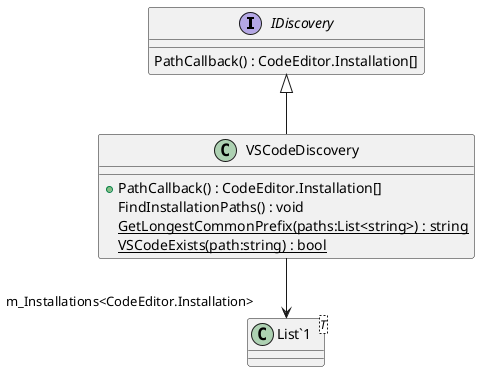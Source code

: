 @startuml
interface IDiscovery {
    PathCallback() : CodeEditor.Installation[]
}
class VSCodeDiscovery {
    + PathCallback() : CodeEditor.Installation[]
    FindInstallationPaths() : void
    {static} GetLongestCommonPrefix(paths:List<string>) : string
    {static} VSCodeExists(path:string) : bool
}
class "List`1"<T> {
}
IDiscovery <|-- VSCodeDiscovery
VSCodeDiscovery --> "m_Installations<CodeEditor.Installation>" "List`1"
@enduml
